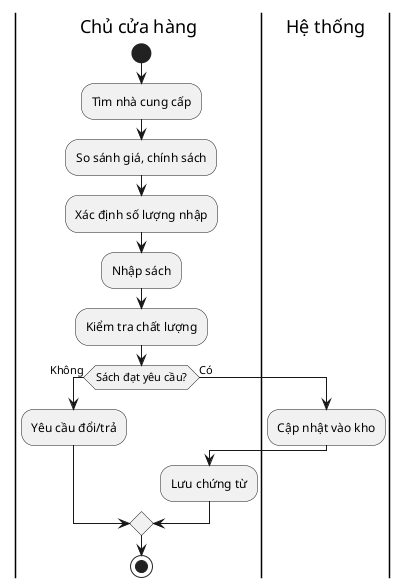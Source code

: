 @startuml
|Chủ cửa hàng|
start
:Tìm nhà cung cấp;
:So sánh giá, chính sách;
:Xác định số lượng nhập;
:Nhập sách;
:Kiểm tra chất lượng;
if (Sách đạt yêu cầu?) then (Không)
    :Yêu cầu đổi/trả;
else (Có)
    |Hệ thống|
    :Cập nhật vào kho;
    |Chủ cửa hàng|
    :Lưu chứng từ;
endif
stop
@enduml
